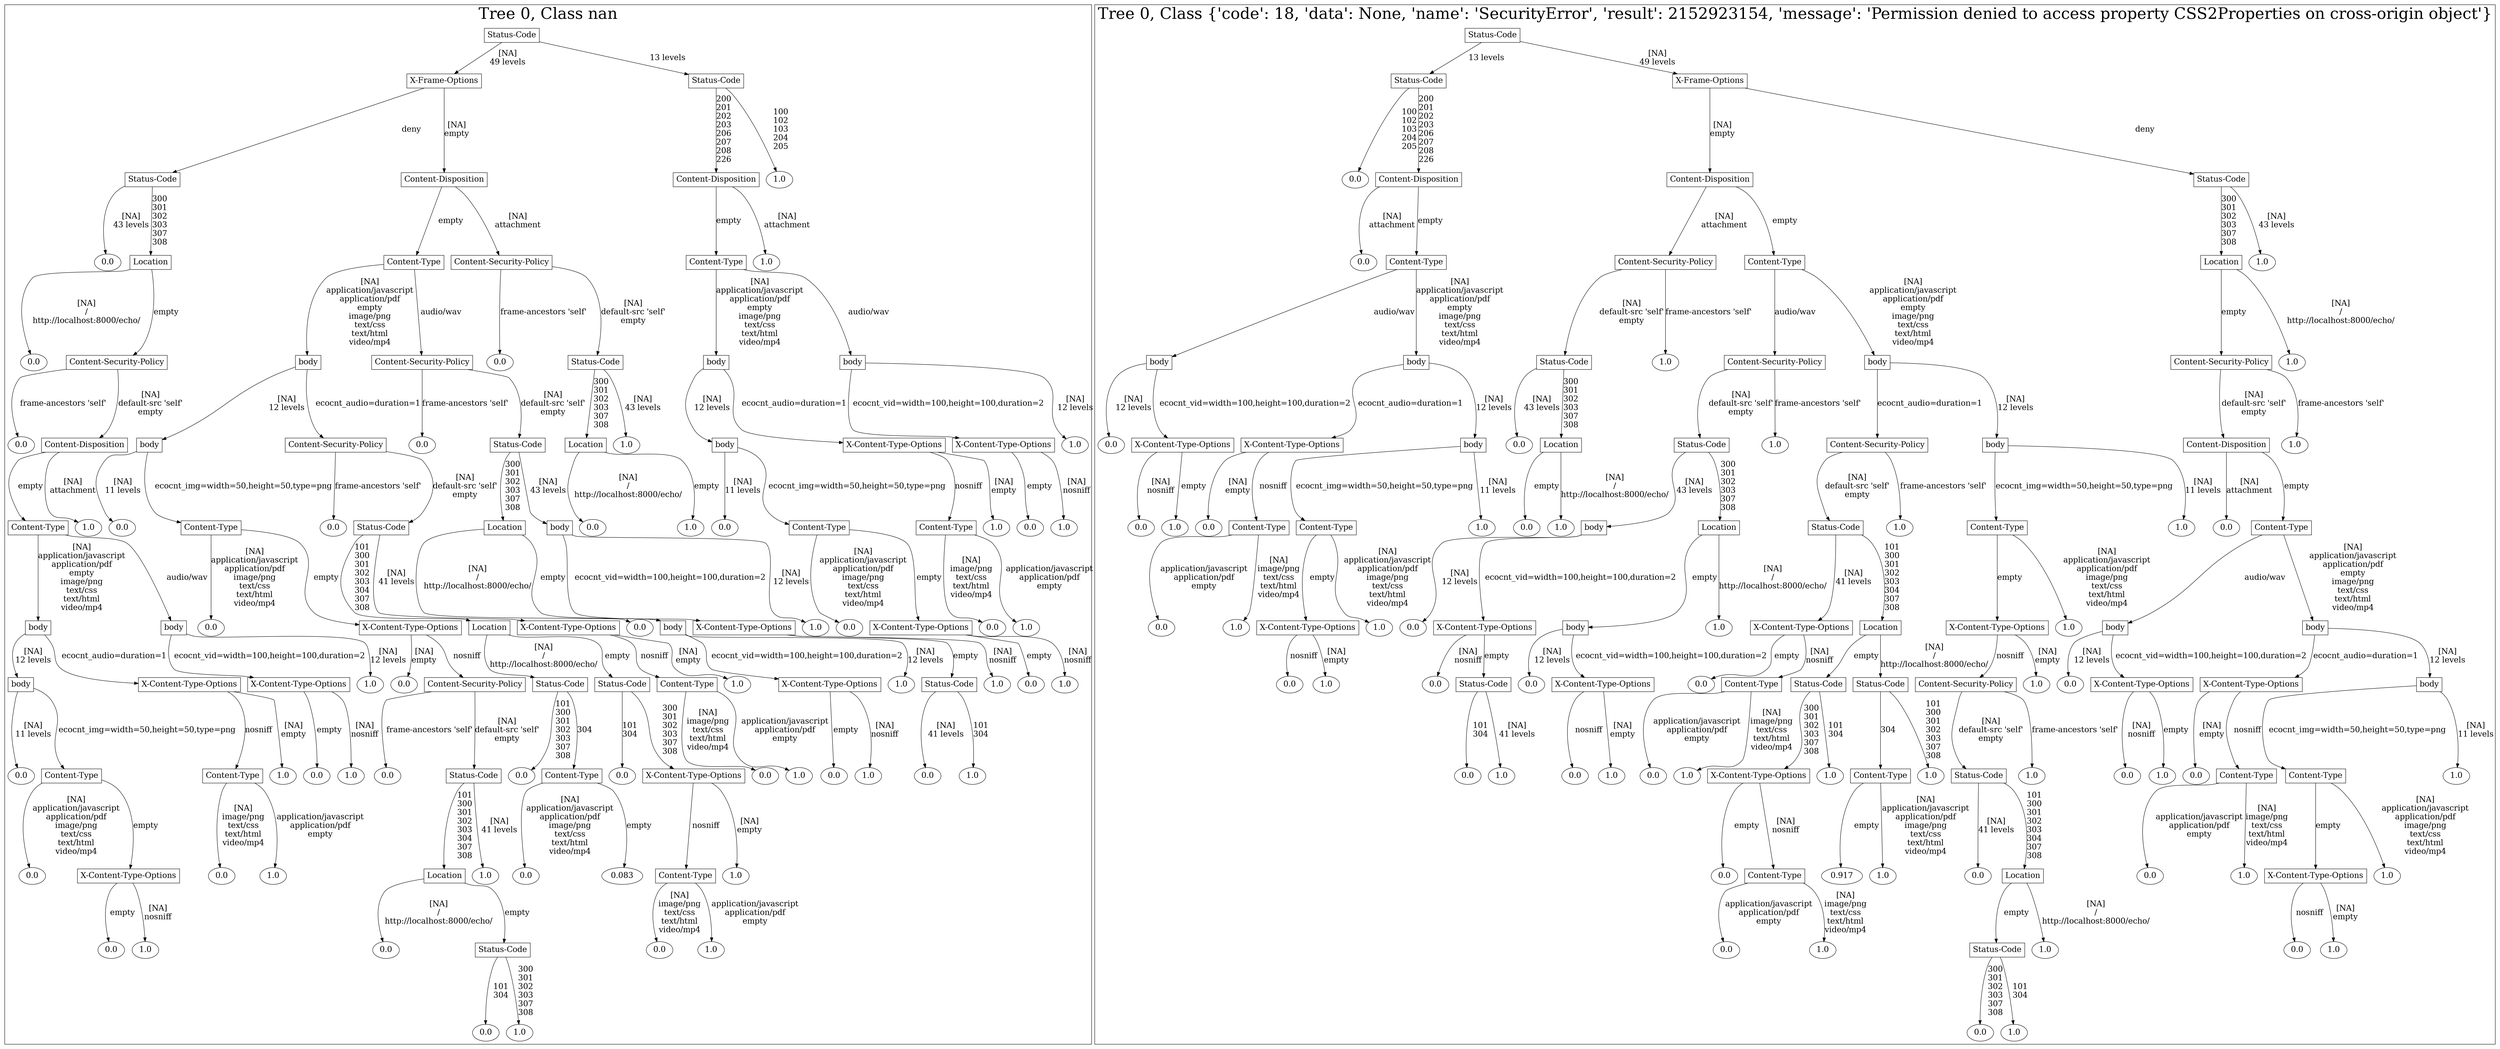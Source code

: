 /*
Generated by:
    http://https://github.com/h2oai/h2o-3/tree/master/h2o-genmodel/src/main/java/hex/genmodel/tools/PrintMojo.java
*/

/*
On a mac:

$ brew install graphviz
$ dot -Tpng file.gv -o file.png
$ open file.png
*/

digraph G {

subgraph cluster_0 {
/* Nodes */

/* Level 0 */
{
"SG_0_Node_0" [shape=box, fontsize=20, label="Status-Code"]
}

/* Level 1 */
{
"SG_0_Node_1" [shape=box, fontsize=20, label="X-Frame-Options"]
"SG_0_Node_2" [shape=box, fontsize=20, label="Status-Code"]
}

/* Level 2 */
{
"SG_0_Node_3" [shape=box, fontsize=20, label="Status-Code"]
"SG_0_Node_4" [shape=box, fontsize=20, label="Content-Disposition"]
"SG_0_Node_5" [shape=box, fontsize=20, label="Content-Disposition"]
"SG_0_Node_60" [fontsize=20, label="1.0"]
}

/* Level 3 */
{
"SG_0_Node_61" [fontsize=20, label="0.0"]
"SG_0_Node_7" [shape=box, fontsize=20, label="Location"]
"SG_0_Node_8" [shape=box, fontsize=20, label="Content-Type"]
"SG_0_Node_9" [shape=box, fontsize=20, label="Content-Security-Policy"]
"SG_0_Node_10" [shape=box, fontsize=20, label="Content-Type"]
"SG_0_Node_62" [fontsize=20, label="1.0"]
}

/* Level 4 */
{
"SG_0_Node_63" [fontsize=20, label="0.0"]
"SG_0_Node_11" [shape=box, fontsize=20, label="Content-Security-Policy"]
"SG_0_Node_12" [shape=box, fontsize=20, label="body"]
"SG_0_Node_13" [shape=box, fontsize=20, label="Content-Security-Policy"]
"SG_0_Node_64" [fontsize=20, label="0.0"]
"SG_0_Node_14" [shape=box, fontsize=20, label="Status-Code"]
"SG_0_Node_15" [shape=box, fontsize=20, label="body"]
"SG_0_Node_16" [shape=box, fontsize=20, label="body"]
}

/* Level 5 */
{
"SG_0_Node_65" [fontsize=20, label="0.0"]
"SG_0_Node_17" [shape=box, fontsize=20, label="Content-Disposition"]
"SG_0_Node_18" [shape=box, fontsize=20, label="body"]
"SG_0_Node_19" [shape=box, fontsize=20, label="Content-Security-Policy"]
"SG_0_Node_66" [fontsize=20, label="0.0"]
"SG_0_Node_20" [shape=box, fontsize=20, label="Status-Code"]
"SG_0_Node_21" [shape=box, fontsize=20, label="Location"]
"SG_0_Node_67" [fontsize=20, label="1.0"]
"SG_0_Node_22" [shape=box, fontsize=20, label="body"]
"SG_0_Node_23" [shape=box, fontsize=20, label="X-Content-Type-Options"]
"SG_0_Node_24" [shape=box, fontsize=20, label="X-Content-Type-Options"]
"SG_0_Node_68" [fontsize=20, label="1.0"]
}

/* Level 6 */
{
"SG_0_Node_25" [shape=box, fontsize=20, label="Content-Type"]
"SG_0_Node_69" [fontsize=20, label="1.0"]
"SG_0_Node_70" [fontsize=20, label="0.0"]
"SG_0_Node_27" [shape=box, fontsize=20, label="Content-Type"]
"SG_0_Node_71" [fontsize=20, label="0.0"]
"SG_0_Node_28" [shape=box, fontsize=20, label="Status-Code"]
"SG_0_Node_29" [shape=box, fontsize=20, label="Location"]
"SG_0_Node_30" [shape=box, fontsize=20, label="body"]
"SG_0_Node_72" [fontsize=20, label="0.0"]
"SG_0_Node_73" [fontsize=20, label="1.0"]
"SG_0_Node_74" [fontsize=20, label="0.0"]
"SG_0_Node_31" [shape=box, fontsize=20, label="Content-Type"]
"SG_0_Node_32" [shape=box, fontsize=20, label="Content-Type"]
"SG_0_Node_75" [fontsize=20, label="1.0"]
"SG_0_Node_76" [fontsize=20, label="0.0"]
"SG_0_Node_77" [fontsize=20, label="1.0"]
}

/* Level 7 */
{
"SG_0_Node_33" [shape=box, fontsize=20, label="body"]
"SG_0_Node_34" [shape=box, fontsize=20, label="body"]
"SG_0_Node_78" [fontsize=20, label="0.0"]
"SG_0_Node_35" [shape=box, fontsize=20, label="X-Content-Type-Options"]
"SG_0_Node_36" [shape=box, fontsize=20, label="Location"]
"SG_0_Node_37" [shape=box, fontsize=20, label="X-Content-Type-Options"]
"SG_0_Node_79" [fontsize=20, label="0.0"]
"SG_0_Node_38" [shape=box, fontsize=20, label="body"]
"SG_0_Node_39" [shape=box, fontsize=20, label="X-Content-Type-Options"]
"SG_0_Node_80" [fontsize=20, label="1.0"]
"SG_0_Node_81" [fontsize=20, label="0.0"]
"SG_0_Node_40" [shape=box, fontsize=20, label="X-Content-Type-Options"]
"SG_0_Node_82" [fontsize=20, label="0.0"]
"SG_0_Node_83" [fontsize=20, label="1.0"]
}

/* Level 8 */
{
"SG_0_Node_41" [shape=box, fontsize=20, label="body"]
"SG_0_Node_42" [shape=box, fontsize=20, label="X-Content-Type-Options"]
"SG_0_Node_43" [shape=box, fontsize=20, label="X-Content-Type-Options"]
"SG_0_Node_84" [fontsize=20, label="1.0"]
"SG_0_Node_85" [fontsize=20, label="0.0"]
"SG_0_Node_44" [shape=box, fontsize=20, label="Content-Security-Policy"]
"SG_0_Node_45" [shape=box, fontsize=20, label="Status-Code"]
"SG_0_Node_46" [shape=box, fontsize=20, label="Status-Code"]
"SG_0_Node_47" [shape=box, fontsize=20, label="Content-Type"]
"SG_0_Node_86" [fontsize=20, label="1.0"]
"SG_0_Node_48" [shape=box, fontsize=20, label="X-Content-Type-Options"]
"SG_0_Node_87" [fontsize=20, label="1.0"]
"SG_0_Node_49" [shape=box, fontsize=20, label="Status-Code"]
"SG_0_Node_88" [fontsize=20, label="1.0"]
"SG_0_Node_89" [fontsize=20, label="0.0"]
"SG_0_Node_90" [fontsize=20, label="1.0"]
}

/* Level 9 */
{
"SG_0_Node_91" [fontsize=20, label="0.0"]
"SG_0_Node_50" [shape=box, fontsize=20, label="Content-Type"]
"SG_0_Node_51" [shape=box, fontsize=20, label="Content-Type"]
"SG_0_Node_92" [fontsize=20, label="1.0"]
"SG_0_Node_93" [fontsize=20, label="0.0"]
"SG_0_Node_94" [fontsize=20, label="1.0"]
"SG_0_Node_95" [fontsize=20, label="0.0"]
"SG_0_Node_52" [shape=box, fontsize=20, label="Status-Code"]
"SG_0_Node_96" [fontsize=20, label="0.0"]
"SG_0_Node_53" [shape=box, fontsize=20, label="Content-Type"]
"SG_0_Node_97" [fontsize=20, label="0.0"]
"SG_0_Node_54" [shape=box, fontsize=20, label="X-Content-Type-Options"]
"SG_0_Node_98" [fontsize=20, label="0.0"]
"SG_0_Node_99" [fontsize=20, label="1.0"]
"SG_0_Node_100" [fontsize=20, label="0.0"]
"SG_0_Node_101" [fontsize=20, label="1.0"]
"SG_0_Node_102" [fontsize=20, label="0.0"]
"SG_0_Node_103" [fontsize=20, label="1.0"]
}

/* Level 10 */
{
"SG_0_Node_104" [fontsize=20, label="0.0"]
"SG_0_Node_55" [shape=box, fontsize=20, label="X-Content-Type-Options"]
"SG_0_Node_105" [fontsize=20, label="0.0"]
"SG_0_Node_106" [fontsize=20, label="1.0"]
"SG_0_Node_56" [shape=box, fontsize=20, label="Location"]
"SG_0_Node_107" [fontsize=20, label="1.0"]
"SG_0_Node_108" [fontsize=20, label="0.0"]
"SG_0_Node_109" [fontsize=20, label="0.083"]
"SG_0_Node_58" [shape=box, fontsize=20, label="Content-Type"]
"SG_0_Node_110" [fontsize=20, label="1.0"]
}

/* Level 11 */
{
"SG_0_Node_111" [fontsize=20, label="0.0"]
"SG_0_Node_112" [fontsize=20, label="1.0"]
"SG_0_Node_113" [fontsize=20, label="0.0"]
"SG_0_Node_59" [shape=box, fontsize=20, label="Status-Code"]
"SG_0_Node_114" [fontsize=20, label="0.0"]
"SG_0_Node_115" [fontsize=20, label="1.0"]
}

/* Level 12 */
{
"SG_0_Node_116" [fontsize=20, label="0.0"]
"SG_0_Node_117" [fontsize=20, label="1.0"]
}

/* Edges */
"SG_0_Node_0" -> "SG_0_Node_1" [fontsize=20, label="[NA]
49 levels
"]
"SG_0_Node_0" -> "SG_0_Node_2" [fontsize=20, label="13 levels
"]
"SG_0_Node_2" -> "SG_0_Node_5" [fontsize=20, label="200
201
202
203
206
207
208
226
"]
"SG_0_Node_2" -> "SG_0_Node_60" [fontsize=20, label="100
102
103
204
205
"]
"SG_0_Node_5" -> "SG_0_Node_10" [fontsize=20, label="empty
"]
"SG_0_Node_5" -> "SG_0_Node_62" [fontsize=20, label="[NA]
attachment
"]
"SG_0_Node_10" -> "SG_0_Node_15" [fontsize=20, label="[NA]
application/javascript
application/pdf
empty
image/png
text/css
text/html
video/mp4
"]
"SG_0_Node_10" -> "SG_0_Node_16" [fontsize=20, label="audio/wav
"]
"SG_0_Node_16" -> "SG_0_Node_24" [fontsize=20, label="ecocnt_vid=width=100,height=100,duration=2
"]
"SG_0_Node_16" -> "SG_0_Node_68" [fontsize=20, label="[NA]
12 levels
"]
"SG_0_Node_24" -> "SG_0_Node_76" [fontsize=20, label="empty
"]
"SG_0_Node_24" -> "SG_0_Node_77" [fontsize=20, label="[NA]
nosniff
"]
"SG_0_Node_15" -> "SG_0_Node_22" [fontsize=20, label="[NA]
12 levels
"]
"SG_0_Node_15" -> "SG_0_Node_23" [fontsize=20, label="ecocnt_audio=duration=1
"]
"SG_0_Node_23" -> "SG_0_Node_32" [fontsize=20, label="nosniff
"]
"SG_0_Node_23" -> "SG_0_Node_75" [fontsize=20, label="[NA]
empty
"]
"SG_0_Node_32" -> "SG_0_Node_82" [fontsize=20, label="[NA]
image/png
text/css
text/html
video/mp4
"]
"SG_0_Node_32" -> "SG_0_Node_83" [fontsize=20, label="application/javascript
application/pdf
empty
"]
"SG_0_Node_22" -> "SG_0_Node_74" [fontsize=20, label="[NA]
11 levels
"]
"SG_0_Node_22" -> "SG_0_Node_31" [fontsize=20, label="ecocnt_img=width=50,height=50,type=png
"]
"SG_0_Node_31" -> "SG_0_Node_81" [fontsize=20, label="[NA]
application/javascript
application/pdf
image/png
text/css
text/html
video/mp4
"]
"SG_0_Node_31" -> "SG_0_Node_40" [fontsize=20, label="empty
"]
"SG_0_Node_40" -> "SG_0_Node_89" [fontsize=20, label="empty
"]
"SG_0_Node_40" -> "SG_0_Node_90" [fontsize=20, label="[NA]
nosniff
"]
"SG_0_Node_1" -> "SG_0_Node_3" [fontsize=20, label="deny
"]
"SG_0_Node_1" -> "SG_0_Node_4" [fontsize=20, label="[NA]
empty
"]
"SG_0_Node_4" -> "SG_0_Node_8" [fontsize=20, label="empty
"]
"SG_0_Node_4" -> "SG_0_Node_9" [fontsize=20, label="[NA]
attachment
"]
"SG_0_Node_9" -> "SG_0_Node_64" [fontsize=20, label="frame-ancestors 'self'
"]
"SG_0_Node_9" -> "SG_0_Node_14" [fontsize=20, label="[NA]
default-src 'self'
empty
"]
"SG_0_Node_14" -> "SG_0_Node_21" [fontsize=20, label="300
301
302
303
307
308
"]
"SG_0_Node_14" -> "SG_0_Node_67" [fontsize=20, label="[NA]
43 levels
"]
"SG_0_Node_21" -> "SG_0_Node_72" [fontsize=20, label="[NA]
/
http://localhost:8000/echo/
"]
"SG_0_Node_21" -> "SG_0_Node_73" [fontsize=20, label="empty
"]
"SG_0_Node_8" -> "SG_0_Node_12" [fontsize=20, label="[NA]
application/javascript
application/pdf
empty
image/png
text/css
text/html
video/mp4
"]
"SG_0_Node_8" -> "SG_0_Node_13" [fontsize=20, label="audio/wav
"]
"SG_0_Node_13" -> "SG_0_Node_66" [fontsize=20, label="frame-ancestors 'self'
"]
"SG_0_Node_13" -> "SG_0_Node_20" [fontsize=20, label="[NA]
default-src 'self'
empty
"]
"SG_0_Node_20" -> "SG_0_Node_29" [fontsize=20, label="300
301
302
303
307
308
"]
"SG_0_Node_20" -> "SG_0_Node_30" [fontsize=20, label="[NA]
43 levels
"]
"SG_0_Node_30" -> "SG_0_Node_39" [fontsize=20, label="ecocnt_vid=width=100,height=100,duration=2
"]
"SG_0_Node_30" -> "SG_0_Node_80" [fontsize=20, label="[NA]
12 levels
"]
"SG_0_Node_39" -> "SG_0_Node_49" [fontsize=20, label="empty
"]
"SG_0_Node_39" -> "SG_0_Node_88" [fontsize=20, label="[NA]
nosniff
"]
"SG_0_Node_49" -> "SG_0_Node_102" [fontsize=20, label="[NA]
41 levels
"]
"SG_0_Node_49" -> "SG_0_Node_103" [fontsize=20, label="101
304
"]
"SG_0_Node_29" -> "SG_0_Node_79" [fontsize=20, label="[NA]
/
http://localhost:8000/echo/
"]
"SG_0_Node_29" -> "SG_0_Node_38" [fontsize=20, label="empty
"]
"SG_0_Node_38" -> "SG_0_Node_48" [fontsize=20, label="ecocnt_vid=width=100,height=100,duration=2
"]
"SG_0_Node_38" -> "SG_0_Node_87" [fontsize=20, label="[NA]
12 levels
"]
"SG_0_Node_48" -> "SG_0_Node_100" [fontsize=20, label="empty
"]
"SG_0_Node_48" -> "SG_0_Node_101" [fontsize=20, label="[NA]
nosniff
"]
"SG_0_Node_12" -> "SG_0_Node_18" [fontsize=20, label="[NA]
12 levels
"]
"SG_0_Node_12" -> "SG_0_Node_19" [fontsize=20, label="ecocnt_audio=duration=1
"]
"SG_0_Node_19" -> "SG_0_Node_71" [fontsize=20, label="frame-ancestors 'self'
"]
"SG_0_Node_19" -> "SG_0_Node_28" [fontsize=20, label="[NA]
default-src 'self'
empty
"]
"SG_0_Node_28" -> "SG_0_Node_36" [fontsize=20, label="101
300
301
302
303
304
307
308
"]
"SG_0_Node_28" -> "SG_0_Node_37" [fontsize=20, label="[NA]
41 levels
"]
"SG_0_Node_37" -> "SG_0_Node_47" [fontsize=20, label="nosniff
"]
"SG_0_Node_37" -> "SG_0_Node_86" [fontsize=20, label="[NA]
empty
"]
"SG_0_Node_47" -> "SG_0_Node_98" [fontsize=20, label="[NA]
image/png
text/css
text/html
video/mp4
"]
"SG_0_Node_47" -> "SG_0_Node_99" [fontsize=20, label="application/javascript
application/pdf
empty
"]
"SG_0_Node_36" -> "SG_0_Node_45" [fontsize=20, label="[NA]
/
http://localhost:8000/echo/
"]
"SG_0_Node_36" -> "SG_0_Node_46" [fontsize=20, label="empty
"]
"SG_0_Node_46" -> "SG_0_Node_97" [fontsize=20, label="101
304
"]
"SG_0_Node_46" -> "SG_0_Node_54" [fontsize=20, label="300
301
302
303
307
308
"]
"SG_0_Node_54" -> "SG_0_Node_58" [fontsize=20, label="nosniff
"]
"SG_0_Node_54" -> "SG_0_Node_110" [fontsize=20, label="[NA]
empty
"]
"SG_0_Node_58" -> "SG_0_Node_114" [fontsize=20, label="[NA]
image/png
text/css
text/html
video/mp4
"]
"SG_0_Node_58" -> "SG_0_Node_115" [fontsize=20, label="application/javascript
application/pdf
empty
"]
"SG_0_Node_45" -> "SG_0_Node_96" [fontsize=20, label="101
300
301
302
303
307
308
"]
"SG_0_Node_45" -> "SG_0_Node_53" [fontsize=20, label="304
"]
"SG_0_Node_53" -> "SG_0_Node_108" [fontsize=20, label="[NA]
application/javascript
application/pdf
image/png
text/css
text/html
video/mp4
"]
"SG_0_Node_53" -> "SG_0_Node_109" [fontsize=20, label="empty
"]
"SG_0_Node_18" -> "SG_0_Node_70" [fontsize=20, label="[NA]
11 levels
"]
"SG_0_Node_18" -> "SG_0_Node_27" [fontsize=20, label="ecocnt_img=width=50,height=50,type=png
"]
"SG_0_Node_27" -> "SG_0_Node_78" [fontsize=20, label="[NA]
application/javascript
application/pdf
image/png
text/css
text/html
video/mp4
"]
"SG_0_Node_27" -> "SG_0_Node_35" [fontsize=20, label="empty
"]
"SG_0_Node_35" -> "SG_0_Node_85" [fontsize=20, label="[NA]
empty
"]
"SG_0_Node_35" -> "SG_0_Node_44" [fontsize=20, label="nosniff
"]
"SG_0_Node_44" -> "SG_0_Node_95" [fontsize=20, label="frame-ancestors 'self'
"]
"SG_0_Node_44" -> "SG_0_Node_52" [fontsize=20, label="[NA]
default-src 'self'
empty
"]
"SG_0_Node_52" -> "SG_0_Node_56" [fontsize=20, label="101
300
301
302
303
304
307
308
"]
"SG_0_Node_52" -> "SG_0_Node_107" [fontsize=20, label="[NA]
41 levels
"]
"SG_0_Node_56" -> "SG_0_Node_113" [fontsize=20, label="[NA]
/
http://localhost:8000/echo/
"]
"SG_0_Node_56" -> "SG_0_Node_59" [fontsize=20, label="empty
"]
"SG_0_Node_59" -> "SG_0_Node_116" [fontsize=20, label="101
304
"]
"SG_0_Node_59" -> "SG_0_Node_117" [fontsize=20, label="300
301
302
303
307
308
"]
"SG_0_Node_3" -> "SG_0_Node_61" [fontsize=20, label="[NA]
43 levels
"]
"SG_0_Node_3" -> "SG_0_Node_7" [fontsize=20, label="300
301
302
303
307
308
"]
"SG_0_Node_7" -> "SG_0_Node_63" [fontsize=20, label="[NA]
/
http://localhost:8000/echo/
"]
"SG_0_Node_7" -> "SG_0_Node_11" [fontsize=20, label="empty
"]
"SG_0_Node_11" -> "SG_0_Node_65" [fontsize=20, label="frame-ancestors 'self'
"]
"SG_0_Node_11" -> "SG_0_Node_17" [fontsize=20, label="[NA]
default-src 'self'
empty
"]
"SG_0_Node_17" -> "SG_0_Node_25" [fontsize=20, label="empty
"]
"SG_0_Node_17" -> "SG_0_Node_69" [fontsize=20, label="[NA]
attachment
"]
"SG_0_Node_25" -> "SG_0_Node_33" [fontsize=20, label="[NA]
application/javascript
application/pdf
empty
image/png
text/css
text/html
video/mp4
"]
"SG_0_Node_25" -> "SG_0_Node_34" [fontsize=20, label="audio/wav
"]
"SG_0_Node_34" -> "SG_0_Node_43" [fontsize=20, label="ecocnt_vid=width=100,height=100,duration=2
"]
"SG_0_Node_34" -> "SG_0_Node_84" [fontsize=20, label="[NA]
12 levels
"]
"SG_0_Node_43" -> "SG_0_Node_93" [fontsize=20, label="empty
"]
"SG_0_Node_43" -> "SG_0_Node_94" [fontsize=20, label="[NA]
nosniff
"]
"SG_0_Node_33" -> "SG_0_Node_41" [fontsize=20, label="[NA]
12 levels
"]
"SG_0_Node_33" -> "SG_0_Node_42" [fontsize=20, label="ecocnt_audio=duration=1
"]
"SG_0_Node_42" -> "SG_0_Node_51" [fontsize=20, label="nosniff
"]
"SG_0_Node_42" -> "SG_0_Node_92" [fontsize=20, label="[NA]
empty
"]
"SG_0_Node_51" -> "SG_0_Node_105" [fontsize=20, label="[NA]
image/png
text/css
text/html
video/mp4
"]
"SG_0_Node_51" -> "SG_0_Node_106" [fontsize=20, label="application/javascript
application/pdf
empty
"]
"SG_0_Node_41" -> "SG_0_Node_91" [fontsize=20, label="[NA]
11 levels
"]
"SG_0_Node_41" -> "SG_0_Node_50" [fontsize=20, label="ecocnt_img=width=50,height=50,type=png
"]
"SG_0_Node_50" -> "SG_0_Node_104" [fontsize=20, label="[NA]
application/javascript
application/pdf
image/png
text/css
text/html
video/mp4
"]
"SG_0_Node_50" -> "SG_0_Node_55" [fontsize=20, label="empty
"]
"SG_0_Node_55" -> "SG_0_Node_111" [fontsize=20, label="empty
"]
"SG_0_Node_55" -> "SG_0_Node_112" [fontsize=20, label="[NA]
nosniff
"]

fontsize=40
label="Tree 0, Class nan"
}

subgraph cluster_1 {
/* Nodes */

/* Level 0 */
{
"SG_1_Node_0" [shape=box, fontsize=20, label="Status-Code"]
}

/* Level 1 */
{
"SG_1_Node_1" [shape=box, fontsize=20, label="Status-Code"]
"SG_1_Node_2" [shape=box, fontsize=20, label="X-Frame-Options"]
}

/* Level 2 */
{
"SG_1_Node_60" [fontsize=20, label="0.0"]
"SG_1_Node_3" [shape=box, fontsize=20, label="Content-Disposition"]
"SG_1_Node_4" [shape=box, fontsize=20, label="Content-Disposition"]
"SG_1_Node_5" [shape=box, fontsize=20, label="Status-Code"]
}

/* Level 3 */
{
"SG_1_Node_61" [fontsize=20, label="0.0"]
"SG_1_Node_6" [shape=box, fontsize=20, label="Content-Type"]
"SG_1_Node_7" [shape=box, fontsize=20, label="Content-Security-Policy"]
"SG_1_Node_8" [shape=box, fontsize=20, label="Content-Type"]
"SG_1_Node_9" [shape=box, fontsize=20, label="Location"]
"SG_1_Node_62" [fontsize=20, label="1.0"]
}

/* Level 4 */
{
"SG_1_Node_11" [shape=box, fontsize=20, label="body"]
"SG_1_Node_12" [shape=box, fontsize=20, label="body"]
"SG_1_Node_13" [shape=box, fontsize=20, label="Status-Code"]
"SG_1_Node_63" [fontsize=20, label="1.0"]
"SG_1_Node_14" [shape=box, fontsize=20, label="Content-Security-Policy"]
"SG_1_Node_15" [shape=box, fontsize=20, label="body"]
"SG_1_Node_16" [shape=box, fontsize=20, label="Content-Security-Policy"]
"SG_1_Node_64" [fontsize=20, label="1.0"]
}

/* Level 5 */
{
"SG_1_Node_65" [fontsize=20, label="0.0"]
"SG_1_Node_17" [shape=box, fontsize=20, label="X-Content-Type-Options"]
"SG_1_Node_18" [shape=box, fontsize=20, label="X-Content-Type-Options"]
"SG_1_Node_19" [shape=box, fontsize=20, label="body"]
"SG_1_Node_66" [fontsize=20, label="0.0"]
"SG_1_Node_20" [shape=box, fontsize=20, label="Location"]
"SG_1_Node_21" [shape=box, fontsize=20, label="Status-Code"]
"SG_1_Node_67" [fontsize=20, label="1.0"]
"SG_1_Node_22" [shape=box, fontsize=20, label="Content-Security-Policy"]
"SG_1_Node_23" [shape=box, fontsize=20, label="body"]
"SG_1_Node_24" [shape=box, fontsize=20, label="Content-Disposition"]
"SG_1_Node_68" [fontsize=20, label="1.0"]
}

/* Level 6 */
{
"SG_1_Node_69" [fontsize=20, label="0.0"]
"SG_1_Node_70" [fontsize=20, label="1.0"]
"SG_1_Node_71" [fontsize=20, label="0.0"]
"SG_1_Node_25" [shape=box, fontsize=20, label="Content-Type"]
"SG_1_Node_26" [shape=box, fontsize=20, label="Content-Type"]
"SG_1_Node_72" [fontsize=20, label="1.0"]
"SG_1_Node_73" [fontsize=20, label="0.0"]
"SG_1_Node_74" [fontsize=20, label="1.0"]
"SG_1_Node_27" [shape=box, fontsize=20, label="body"]
"SG_1_Node_28" [shape=box, fontsize=20, label="Location"]
"SG_1_Node_29" [shape=box, fontsize=20, label="Status-Code"]
"SG_1_Node_75" [fontsize=20, label="1.0"]
"SG_1_Node_30" [shape=box, fontsize=20, label="Content-Type"]
"SG_1_Node_76" [fontsize=20, label="1.0"]
"SG_1_Node_77" [fontsize=20, label="0.0"]
"SG_1_Node_32" [shape=box, fontsize=20, label="Content-Type"]
}

/* Level 7 */
{
"SG_1_Node_78" [fontsize=20, label="0.0"]
"SG_1_Node_79" [fontsize=20, label="1.0"]
"SG_1_Node_33" [shape=box, fontsize=20, label="X-Content-Type-Options"]
"SG_1_Node_80" [fontsize=20, label="1.0"]
"SG_1_Node_81" [fontsize=20, label="0.0"]
"SG_1_Node_34" [shape=box, fontsize=20, label="X-Content-Type-Options"]
"SG_1_Node_35" [shape=box, fontsize=20, label="body"]
"SG_1_Node_82" [fontsize=20, label="1.0"]
"SG_1_Node_36" [shape=box, fontsize=20, label="X-Content-Type-Options"]
"SG_1_Node_37" [shape=box, fontsize=20, label="Location"]
"SG_1_Node_38" [shape=box, fontsize=20, label="X-Content-Type-Options"]
"SG_1_Node_83" [fontsize=20, label="1.0"]
"SG_1_Node_39" [shape=box, fontsize=20, label="body"]
"SG_1_Node_40" [shape=box, fontsize=20, label="body"]
}

/* Level 8 */
{
"SG_1_Node_84" [fontsize=20, label="0.0"]
"SG_1_Node_85" [fontsize=20, label="1.0"]
"SG_1_Node_86" [fontsize=20, label="0.0"]
"SG_1_Node_41" [shape=box, fontsize=20, label="Status-Code"]
"SG_1_Node_87" [fontsize=20, label="0.0"]
"SG_1_Node_42" [shape=box, fontsize=20, label="X-Content-Type-Options"]
"SG_1_Node_88" [fontsize=20, label="0.0"]
"SG_1_Node_43" [shape=box, fontsize=20, label="Content-Type"]
"SG_1_Node_44" [shape=box, fontsize=20, label="Status-Code"]
"SG_1_Node_45" [shape=box, fontsize=20, label="Status-Code"]
"SG_1_Node_46" [shape=box, fontsize=20, label="Content-Security-Policy"]
"SG_1_Node_89" [fontsize=20, label="1.0"]
"SG_1_Node_90" [fontsize=20, label="0.0"]
"SG_1_Node_47" [shape=box, fontsize=20, label="X-Content-Type-Options"]
"SG_1_Node_48" [shape=box, fontsize=20, label="X-Content-Type-Options"]
"SG_1_Node_49" [shape=box, fontsize=20, label="body"]
}

/* Level 9 */
{
"SG_1_Node_91" [fontsize=20, label="0.0"]
"SG_1_Node_92" [fontsize=20, label="1.0"]
"SG_1_Node_93" [fontsize=20, label="0.0"]
"SG_1_Node_94" [fontsize=20, label="1.0"]
"SG_1_Node_95" [fontsize=20, label="0.0"]
"SG_1_Node_96" [fontsize=20, label="1.0"]
"SG_1_Node_50" [shape=box, fontsize=20, label="X-Content-Type-Options"]
"SG_1_Node_97" [fontsize=20, label="1.0"]
"SG_1_Node_51" [shape=box, fontsize=20, label="Content-Type"]
"SG_1_Node_98" [fontsize=20, label="1.0"]
"SG_1_Node_52" [shape=box, fontsize=20, label="Status-Code"]
"SG_1_Node_99" [fontsize=20, label="1.0"]
"SG_1_Node_100" [fontsize=20, label="0.0"]
"SG_1_Node_101" [fontsize=20, label="1.0"]
"SG_1_Node_102" [fontsize=20, label="0.0"]
"SG_1_Node_53" [shape=box, fontsize=20, label="Content-Type"]
"SG_1_Node_54" [shape=box, fontsize=20, label="Content-Type"]
"SG_1_Node_103" [fontsize=20, label="1.0"]
}

/* Level 10 */
{
"SG_1_Node_104" [fontsize=20, label="0.0"]
"SG_1_Node_55" [shape=box, fontsize=20, label="Content-Type"]
"SG_1_Node_105" [fontsize=20, label="0.917"]
"SG_1_Node_106" [fontsize=20, label="1.0"]
"SG_1_Node_107" [fontsize=20, label="0.0"]
"SG_1_Node_57" [shape=box, fontsize=20, label="Location"]
"SG_1_Node_108" [fontsize=20, label="0.0"]
"SG_1_Node_109" [fontsize=20, label="1.0"]
"SG_1_Node_58" [shape=box, fontsize=20, label="X-Content-Type-Options"]
"SG_1_Node_110" [fontsize=20, label="1.0"]
}

/* Level 11 */
{
"SG_1_Node_111" [fontsize=20, label="0.0"]
"SG_1_Node_112" [fontsize=20, label="1.0"]
"SG_1_Node_59" [shape=box, fontsize=20, label="Status-Code"]
"SG_1_Node_113" [fontsize=20, label="1.0"]
"SG_1_Node_114" [fontsize=20, label="0.0"]
"SG_1_Node_115" [fontsize=20, label="1.0"]
}

/* Level 12 */
{
"SG_1_Node_116" [fontsize=20, label="0.0"]
"SG_1_Node_117" [fontsize=20, label="1.0"]
}

/* Edges */
"SG_1_Node_0" -> "SG_1_Node_1" [fontsize=20, label="13 levels
"]
"SG_1_Node_0" -> "SG_1_Node_2" [fontsize=20, label="[NA]
49 levels
"]
"SG_1_Node_2" -> "SG_1_Node_4" [fontsize=20, label="[NA]
empty
"]
"SG_1_Node_2" -> "SG_1_Node_5" [fontsize=20, label="deny
"]
"SG_1_Node_5" -> "SG_1_Node_9" [fontsize=20, label="300
301
302
303
307
308
"]
"SG_1_Node_5" -> "SG_1_Node_62" [fontsize=20, label="[NA]
43 levels
"]
"SG_1_Node_9" -> "SG_1_Node_16" [fontsize=20, label="empty
"]
"SG_1_Node_9" -> "SG_1_Node_64" [fontsize=20, label="[NA]
/
http://localhost:8000/echo/
"]
"SG_1_Node_16" -> "SG_1_Node_24" [fontsize=20, label="[NA]
default-src 'self'
empty
"]
"SG_1_Node_16" -> "SG_1_Node_68" [fontsize=20, label="frame-ancestors 'self'
"]
"SG_1_Node_24" -> "SG_1_Node_77" [fontsize=20, label="[NA]
attachment
"]
"SG_1_Node_24" -> "SG_1_Node_32" [fontsize=20, label="empty
"]
"SG_1_Node_32" -> "SG_1_Node_39" [fontsize=20, label="audio/wav
"]
"SG_1_Node_32" -> "SG_1_Node_40" [fontsize=20, label="[NA]
application/javascript
application/pdf
empty
image/png
text/css
text/html
video/mp4
"]
"SG_1_Node_40" -> "SG_1_Node_48" [fontsize=20, label="ecocnt_audio=duration=1
"]
"SG_1_Node_40" -> "SG_1_Node_49" [fontsize=20, label="[NA]
12 levels
"]
"SG_1_Node_49" -> "SG_1_Node_54" [fontsize=20, label="ecocnt_img=width=50,height=50,type=png
"]
"SG_1_Node_49" -> "SG_1_Node_103" [fontsize=20, label="[NA]
11 levels
"]
"SG_1_Node_54" -> "SG_1_Node_58" [fontsize=20, label="empty
"]
"SG_1_Node_54" -> "SG_1_Node_110" [fontsize=20, label="[NA]
application/javascript
application/pdf
image/png
text/css
text/html
video/mp4
"]
"SG_1_Node_58" -> "SG_1_Node_114" [fontsize=20, label="nosniff
"]
"SG_1_Node_58" -> "SG_1_Node_115" [fontsize=20, label="[NA]
empty
"]
"SG_1_Node_48" -> "SG_1_Node_102" [fontsize=20, label="[NA]
empty
"]
"SG_1_Node_48" -> "SG_1_Node_53" [fontsize=20, label="nosniff
"]
"SG_1_Node_53" -> "SG_1_Node_108" [fontsize=20, label="application/javascript
application/pdf
empty
"]
"SG_1_Node_53" -> "SG_1_Node_109" [fontsize=20, label="[NA]
image/png
text/css
text/html
video/mp4
"]
"SG_1_Node_39" -> "SG_1_Node_90" [fontsize=20, label="[NA]
12 levels
"]
"SG_1_Node_39" -> "SG_1_Node_47" [fontsize=20, label="ecocnt_vid=width=100,height=100,duration=2
"]
"SG_1_Node_47" -> "SG_1_Node_100" [fontsize=20, label="[NA]
nosniff
"]
"SG_1_Node_47" -> "SG_1_Node_101" [fontsize=20, label="empty
"]
"SG_1_Node_4" -> "SG_1_Node_7" [fontsize=20, label="[NA]
attachment
"]
"SG_1_Node_4" -> "SG_1_Node_8" [fontsize=20, label="empty
"]
"SG_1_Node_8" -> "SG_1_Node_14" [fontsize=20, label="audio/wav
"]
"SG_1_Node_8" -> "SG_1_Node_15" [fontsize=20, label="[NA]
application/javascript
application/pdf
empty
image/png
text/css
text/html
video/mp4
"]
"SG_1_Node_15" -> "SG_1_Node_22" [fontsize=20, label="ecocnt_audio=duration=1
"]
"SG_1_Node_15" -> "SG_1_Node_23" [fontsize=20, label="[NA]
12 levels
"]
"SG_1_Node_23" -> "SG_1_Node_30" [fontsize=20, label="ecocnt_img=width=50,height=50,type=png
"]
"SG_1_Node_23" -> "SG_1_Node_76" [fontsize=20, label="[NA]
11 levels
"]
"SG_1_Node_30" -> "SG_1_Node_38" [fontsize=20, label="empty
"]
"SG_1_Node_30" -> "SG_1_Node_83" [fontsize=20, label="[NA]
application/javascript
application/pdf
image/png
text/css
text/html
video/mp4
"]
"SG_1_Node_38" -> "SG_1_Node_46" [fontsize=20, label="nosniff
"]
"SG_1_Node_38" -> "SG_1_Node_89" [fontsize=20, label="[NA]
empty
"]
"SG_1_Node_46" -> "SG_1_Node_52" [fontsize=20, label="[NA]
default-src 'self'
empty
"]
"SG_1_Node_46" -> "SG_1_Node_99" [fontsize=20, label="frame-ancestors 'self'
"]
"SG_1_Node_52" -> "SG_1_Node_107" [fontsize=20, label="[NA]
41 levels
"]
"SG_1_Node_52" -> "SG_1_Node_57" [fontsize=20, label="101
300
301
302
303
304
307
308
"]
"SG_1_Node_57" -> "SG_1_Node_59" [fontsize=20, label="empty
"]
"SG_1_Node_57" -> "SG_1_Node_113" [fontsize=20, label="[NA]
/
http://localhost:8000/echo/
"]
"SG_1_Node_59" -> "SG_1_Node_116" [fontsize=20, label="300
301
302
303
307
308
"]
"SG_1_Node_59" -> "SG_1_Node_117" [fontsize=20, label="101
304
"]
"SG_1_Node_22" -> "SG_1_Node_29" [fontsize=20, label="[NA]
default-src 'self'
empty
"]
"SG_1_Node_22" -> "SG_1_Node_75" [fontsize=20, label="frame-ancestors 'self'
"]
"SG_1_Node_29" -> "SG_1_Node_36" [fontsize=20, label="[NA]
41 levels
"]
"SG_1_Node_29" -> "SG_1_Node_37" [fontsize=20, label="101
300
301
302
303
304
307
308
"]
"SG_1_Node_37" -> "SG_1_Node_44" [fontsize=20, label="empty
"]
"SG_1_Node_37" -> "SG_1_Node_45" [fontsize=20, label="[NA]
/
http://localhost:8000/echo/
"]
"SG_1_Node_45" -> "SG_1_Node_51" [fontsize=20, label="304
"]
"SG_1_Node_45" -> "SG_1_Node_98" [fontsize=20, label="101
300
301
302
303
307
308
"]
"SG_1_Node_51" -> "SG_1_Node_105" [fontsize=20, label="empty
"]
"SG_1_Node_51" -> "SG_1_Node_106" [fontsize=20, label="[NA]
application/javascript
application/pdf
image/png
text/css
text/html
video/mp4
"]
"SG_1_Node_44" -> "SG_1_Node_50" [fontsize=20, label="300
301
302
303
307
308
"]
"SG_1_Node_44" -> "SG_1_Node_97" [fontsize=20, label="101
304
"]
"SG_1_Node_50" -> "SG_1_Node_104" [fontsize=20, label="empty
"]
"SG_1_Node_50" -> "SG_1_Node_55" [fontsize=20, label="[NA]
nosniff
"]
"SG_1_Node_55" -> "SG_1_Node_111" [fontsize=20, label="application/javascript
application/pdf
empty
"]
"SG_1_Node_55" -> "SG_1_Node_112" [fontsize=20, label="[NA]
image/png
text/css
text/html
video/mp4
"]
"SG_1_Node_36" -> "SG_1_Node_88" [fontsize=20, label="empty
"]
"SG_1_Node_36" -> "SG_1_Node_43" [fontsize=20, label="[NA]
nosniff
"]
"SG_1_Node_43" -> "SG_1_Node_95" [fontsize=20, label="application/javascript
application/pdf
empty
"]
"SG_1_Node_43" -> "SG_1_Node_96" [fontsize=20, label="[NA]
image/png
text/css
text/html
video/mp4
"]
"SG_1_Node_14" -> "SG_1_Node_21" [fontsize=20, label="[NA]
default-src 'self'
empty
"]
"SG_1_Node_14" -> "SG_1_Node_67" [fontsize=20, label="frame-ancestors 'self'
"]
"SG_1_Node_21" -> "SG_1_Node_27" [fontsize=20, label="[NA]
43 levels
"]
"SG_1_Node_21" -> "SG_1_Node_28" [fontsize=20, label="300
301
302
303
307
308
"]
"SG_1_Node_28" -> "SG_1_Node_35" [fontsize=20, label="empty
"]
"SG_1_Node_28" -> "SG_1_Node_82" [fontsize=20, label="[NA]
/
http://localhost:8000/echo/
"]
"SG_1_Node_35" -> "SG_1_Node_87" [fontsize=20, label="[NA]
12 levels
"]
"SG_1_Node_35" -> "SG_1_Node_42" [fontsize=20, label="ecocnt_vid=width=100,height=100,duration=2
"]
"SG_1_Node_42" -> "SG_1_Node_93" [fontsize=20, label="nosniff
"]
"SG_1_Node_42" -> "SG_1_Node_94" [fontsize=20, label="[NA]
empty
"]
"SG_1_Node_27" -> "SG_1_Node_81" [fontsize=20, label="[NA]
12 levels
"]
"SG_1_Node_27" -> "SG_1_Node_34" [fontsize=20, label="ecocnt_vid=width=100,height=100,duration=2
"]
"SG_1_Node_34" -> "SG_1_Node_86" [fontsize=20, label="[NA]
nosniff
"]
"SG_1_Node_34" -> "SG_1_Node_41" [fontsize=20, label="empty
"]
"SG_1_Node_41" -> "SG_1_Node_91" [fontsize=20, label="101
304
"]
"SG_1_Node_41" -> "SG_1_Node_92" [fontsize=20, label="[NA]
41 levels
"]
"SG_1_Node_7" -> "SG_1_Node_13" [fontsize=20, label="[NA]
default-src 'self'
empty
"]
"SG_1_Node_7" -> "SG_1_Node_63" [fontsize=20, label="frame-ancestors 'self'
"]
"SG_1_Node_13" -> "SG_1_Node_66" [fontsize=20, label="[NA]
43 levels
"]
"SG_1_Node_13" -> "SG_1_Node_20" [fontsize=20, label="300
301
302
303
307
308
"]
"SG_1_Node_20" -> "SG_1_Node_73" [fontsize=20, label="empty
"]
"SG_1_Node_20" -> "SG_1_Node_74" [fontsize=20, label="[NA]
/
http://localhost:8000/echo/
"]
"SG_1_Node_1" -> "SG_1_Node_60" [fontsize=20, label="100
102
103
204
205
"]
"SG_1_Node_1" -> "SG_1_Node_3" [fontsize=20, label="200
201
202
203
206
207
208
226
"]
"SG_1_Node_3" -> "SG_1_Node_61" [fontsize=20, label="[NA]
attachment
"]
"SG_1_Node_3" -> "SG_1_Node_6" [fontsize=20, label="empty
"]
"SG_1_Node_6" -> "SG_1_Node_11" [fontsize=20, label="audio/wav
"]
"SG_1_Node_6" -> "SG_1_Node_12" [fontsize=20, label="[NA]
application/javascript
application/pdf
empty
image/png
text/css
text/html
video/mp4
"]
"SG_1_Node_12" -> "SG_1_Node_18" [fontsize=20, label="ecocnt_audio=duration=1
"]
"SG_1_Node_12" -> "SG_1_Node_19" [fontsize=20, label="[NA]
12 levels
"]
"SG_1_Node_19" -> "SG_1_Node_26" [fontsize=20, label="ecocnt_img=width=50,height=50,type=png
"]
"SG_1_Node_19" -> "SG_1_Node_72" [fontsize=20, label="[NA]
11 levels
"]
"SG_1_Node_26" -> "SG_1_Node_33" [fontsize=20, label="empty
"]
"SG_1_Node_26" -> "SG_1_Node_80" [fontsize=20, label="[NA]
application/javascript
application/pdf
image/png
text/css
text/html
video/mp4
"]
"SG_1_Node_33" -> "SG_1_Node_84" [fontsize=20, label="nosniff
"]
"SG_1_Node_33" -> "SG_1_Node_85" [fontsize=20, label="[NA]
empty
"]
"SG_1_Node_18" -> "SG_1_Node_71" [fontsize=20, label="[NA]
empty
"]
"SG_1_Node_18" -> "SG_1_Node_25" [fontsize=20, label="nosniff
"]
"SG_1_Node_25" -> "SG_1_Node_78" [fontsize=20, label="application/javascript
application/pdf
empty
"]
"SG_1_Node_25" -> "SG_1_Node_79" [fontsize=20, label="[NA]
image/png
text/css
text/html
video/mp4
"]
"SG_1_Node_11" -> "SG_1_Node_65" [fontsize=20, label="[NA]
12 levels
"]
"SG_1_Node_11" -> "SG_1_Node_17" [fontsize=20, label="ecocnt_vid=width=100,height=100,duration=2
"]
"SG_1_Node_17" -> "SG_1_Node_69" [fontsize=20, label="[NA]
nosniff
"]
"SG_1_Node_17" -> "SG_1_Node_70" [fontsize=20, label="empty
"]

fontsize=40
label="Tree 0, Class {'code': 18, 'data': None, 'name': 'SecurityError', 'result': 2152923154, 'message': 'Permission denied to access property CSS2Properties on cross-origin object'}"
}

}

